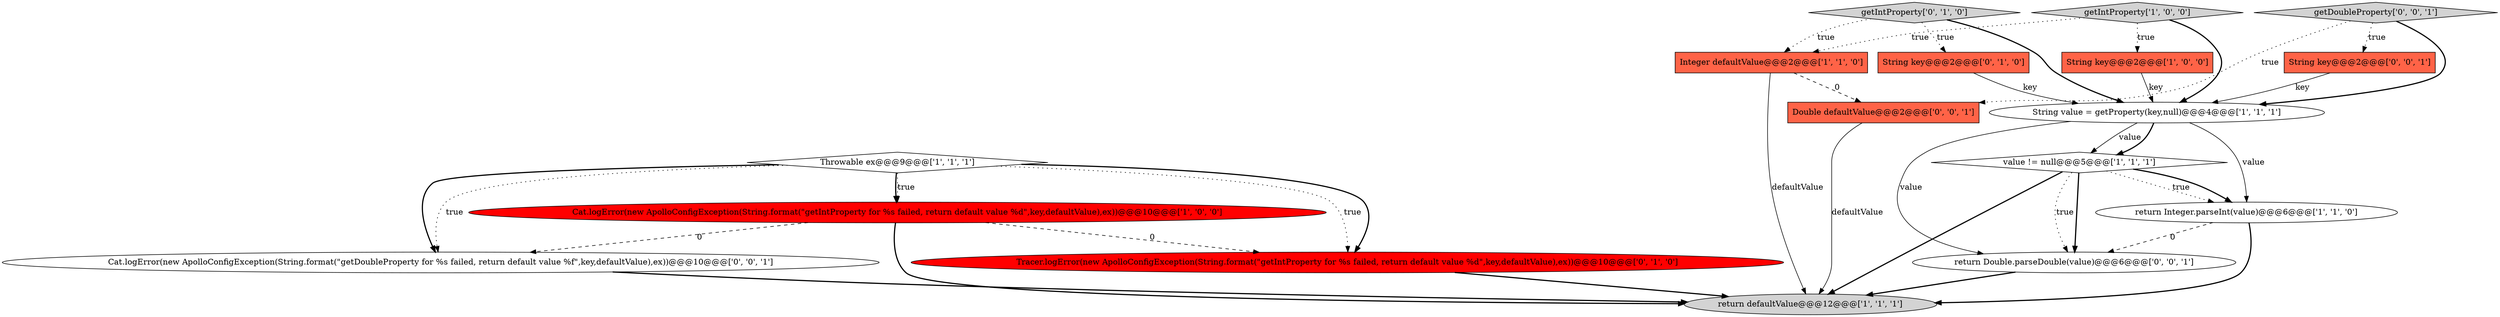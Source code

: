 digraph {
5 [style = filled, label = "return Integer.parseInt(value)@@@6@@@['1', '1', '0']", fillcolor = white, shape = ellipse image = "AAA0AAABBB1BBB"];
3 [style = filled, label = "Throwable ex@@@9@@@['1', '1', '1']", fillcolor = white, shape = diamond image = "AAA0AAABBB1BBB"];
0 [style = filled, label = "String value = getProperty(key,null)@@@4@@@['1', '1', '1']", fillcolor = white, shape = ellipse image = "AAA0AAABBB1BBB"];
12 [style = filled, label = "getDoubleProperty['0', '0', '1']", fillcolor = lightgray, shape = diamond image = "AAA0AAABBB3BBB"];
15 [style = filled, label = "return Double.parseDouble(value)@@@6@@@['0', '0', '1']", fillcolor = white, shape = ellipse image = "AAA0AAABBB3BBB"];
16 [style = filled, label = "Cat.logError(new ApolloConfigException(String.format(\"getDoubleProperty for %s failed, return default value %f\",key,defaultValue),ex))@@@10@@@['0', '0', '1']", fillcolor = white, shape = ellipse image = "AAA0AAABBB3BBB"];
4 [style = filled, label = "value != null@@@5@@@['1', '1', '1']", fillcolor = white, shape = diamond image = "AAA0AAABBB1BBB"];
2 [style = filled, label = "Integer defaultValue@@@2@@@['1', '1', '0']", fillcolor = tomato, shape = box image = "AAA0AAABBB1BBB"];
9 [style = filled, label = "String key@@@2@@@['0', '1', '0']", fillcolor = tomato, shape = box image = "AAA0AAABBB2BBB"];
10 [style = filled, label = "getIntProperty['0', '1', '0']", fillcolor = lightgray, shape = diamond image = "AAA0AAABBB2BBB"];
14 [style = filled, label = "Double defaultValue@@@2@@@['0', '0', '1']", fillcolor = tomato, shape = box image = "AAA0AAABBB3BBB"];
13 [style = filled, label = "String key@@@2@@@['0', '0', '1']", fillcolor = tomato, shape = box image = "AAA0AAABBB3BBB"];
7 [style = filled, label = "getIntProperty['1', '0', '0']", fillcolor = lightgray, shape = diamond image = "AAA0AAABBB1BBB"];
8 [style = filled, label = "Cat.logError(new ApolloConfigException(String.format(\"getIntProperty for %s failed, return default value %d\",key,defaultValue),ex))@@@10@@@['1', '0', '0']", fillcolor = red, shape = ellipse image = "AAA1AAABBB1BBB"];
6 [style = filled, label = "return defaultValue@@@12@@@['1', '1', '1']", fillcolor = lightgray, shape = ellipse image = "AAA0AAABBB1BBB"];
1 [style = filled, label = "String key@@@2@@@['1', '0', '0']", fillcolor = tomato, shape = box image = "AAA0AAABBB1BBB"];
11 [style = filled, label = "Tracer.logError(new ApolloConfigException(String.format(\"getIntProperty for %s failed, return default value %d\",key,defaultValue),ex))@@@10@@@['0', '1', '0']", fillcolor = red, shape = ellipse image = "AAA1AAABBB2BBB"];
3->11 [style = dotted, label="true"];
4->5 [style = dotted, label="true"];
1->0 [style = solid, label="key"];
7->2 [style = dotted, label="true"];
8->16 [style = dashed, label="0"];
4->6 [style = bold, label=""];
2->6 [style = solid, label="defaultValue"];
16->6 [style = bold, label=""];
11->6 [style = bold, label=""];
4->15 [style = bold, label=""];
0->5 [style = solid, label="value"];
3->11 [style = bold, label=""];
8->6 [style = bold, label=""];
7->0 [style = bold, label=""];
15->6 [style = bold, label=""];
4->15 [style = dotted, label="true"];
3->16 [style = bold, label=""];
10->9 [style = dotted, label="true"];
12->0 [style = bold, label=""];
0->4 [style = solid, label="value"];
12->14 [style = dotted, label="true"];
13->0 [style = solid, label="key"];
12->13 [style = dotted, label="true"];
5->6 [style = bold, label=""];
2->14 [style = dashed, label="0"];
10->2 [style = dotted, label="true"];
0->4 [style = bold, label=""];
3->8 [style = bold, label=""];
10->0 [style = bold, label=""];
8->11 [style = dashed, label="0"];
0->15 [style = solid, label="value"];
3->8 [style = dotted, label="true"];
7->1 [style = dotted, label="true"];
5->15 [style = dashed, label="0"];
4->5 [style = bold, label=""];
14->6 [style = solid, label="defaultValue"];
3->16 [style = dotted, label="true"];
9->0 [style = solid, label="key"];
}
